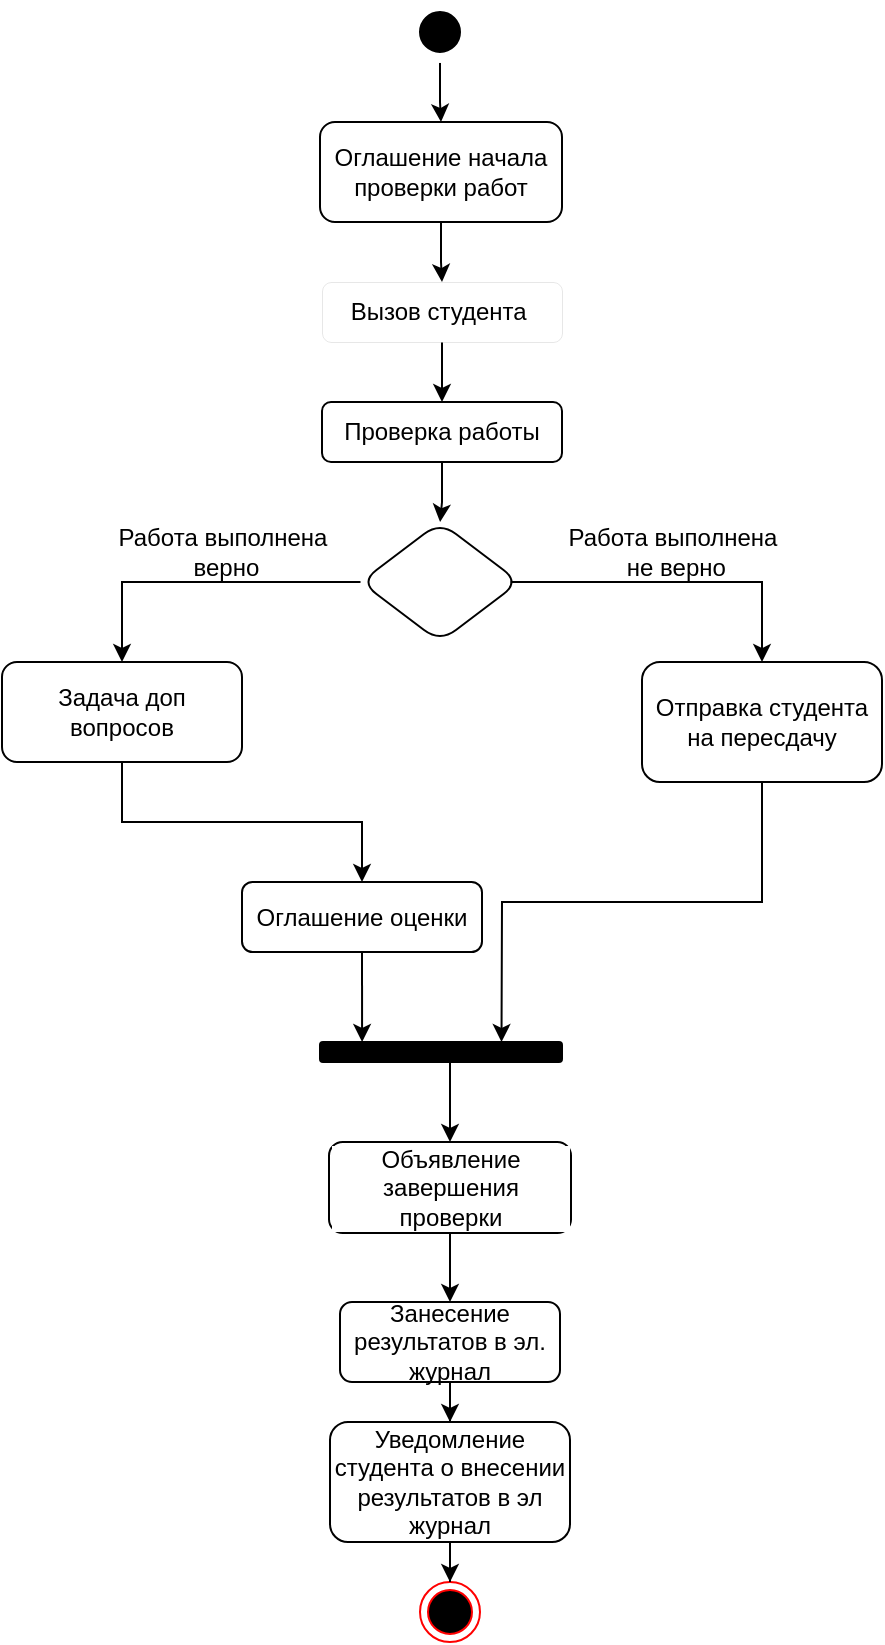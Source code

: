 <mxfile version="20.4.0" type="google"><diagram id="xX55vx6KNMqcFJHp6kXU" name="Страница 1"><mxGraphModel grid="1" page="1" gridSize="10" guides="1" tooltips="1" connect="1" arrows="1" fold="1" pageScale="1" pageWidth="827" pageHeight="1169" math="0" shadow="0"><root><mxCell id="0"/><mxCell id="1" parent="0"/><mxCell id="ph1Yj0pUgKBjUmhJoz3g-6" value="" style="edgeStyle=orthogonalEdgeStyle;rounded=0;orthogonalLoop=1;jettySize=auto;html=1;" edge="1" parent="1" source="ph1Yj0pUgKBjUmhJoz3g-1" target="ph1Yj0pUgKBjUmhJoz3g-4"><mxGeometry relative="1" as="geometry"/></mxCell><mxCell id="ph1Yj0pUgKBjUmhJoz3g-1" value="" style="ellipse;html=1;shape=endState;fillColor=#000000;strokeColor=#FFFFFF;" vertex="1" parent="1"><mxGeometry x="384" y="30" width="30" height="30" as="geometry"/></mxCell><mxCell id="ph1Yj0pUgKBjUmhJoz3g-8" value="" style="edgeStyle=orthogonalEdgeStyle;rounded=0;orthogonalLoop=1;jettySize=auto;html=1;" edge="1" parent="1" source="ph1Yj0pUgKBjUmhJoz3g-4" target="ph1Yj0pUgKBjUmhJoz3g-7"><mxGeometry relative="1" as="geometry"/></mxCell><mxCell id="ph1Yj0pUgKBjUmhJoz3g-4" value="Оглашение начала проверки работ" style="rounded=1;whiteSpace=wrap;html=1;strokeColor=#000000;perimeterSpacing=0;" vertex="1" parent="1"><mxGeometry x="339" y="90" width="121" height="50" as="geometry"/></mxCell><mxCell id="ph1Yj0pUgKBjUmhJoz3g-10" value="" style="edgeStyle=orthogonalEdgeStyle;rounded=0;orthogonalLoop=1;jettySize=auto;html=1;" edge="1" parent="1" source="ph1Yj0pUgKBjUmhJoz3g-7" target="ph1Yj0pUgKBjUmhJoz3g-9"><mxGeometry relative="1" as="geometry"/></mxCell><mxCell id="ph1Yj0pUgKBjUmhJoz3g-7" value="Вызов студента&amp;nbsp;" style="whiteSpace=wrap;html=1;strokeColor=#000000;rounded=1;strokeWidth=0;" vertex="1" parent="1"><mxGeometry x="340" y="170" width="120" height="30" as="geometry"/></mxCell><mxCell id="ph1Yj0pUgKBjUmhJoz3g-14" value="" style="edgeStyle=orthogonalEdgeStyle;rounded=0;orthogonalLoop=1;jettySize=auto;html=1;" edge="1" parent="1" source="ph1Yj0pUgKBjUmhJoz3g-9" target="ph1Yj0pUgKBjUmhJoz3g-13"><mxGeometry relative="1" as="geometry"/></mxCell><mxCell id="ph1Yj0pUgKBjUmhJoz3g-9" value="Проверка работы" style="whiteSpace=wrap;html=1;strokeColor=#000000;rounded=1;strokeWidth=1;" vertex="1" parent="1"><mxGeometry x="340" y="230" width="120" height="30" as="geometry"/></mxCell><mxCell id="ph1Yj0pUgKBjUmhJoz3g-13" value="" style="rhombus;whiteSpace=wrap;html=1;strokeColor=#000000;rounded=1;strokeWidth=1;" vertex="1" parent="1"><mxGeometry x="359.25" y="290" width="79.5" height="60" as="geometry"/></mxCell><mxCell id="ph1Yj0pUgKBjUmhJoz3g-15" value="" style="endArrow=classic;html=1;rounded=0;exitX=0.944;exitY=0.5;exitDx=0;exitDy=0;exitPerimeter=0;" edge="1" parent="1" source="ph1Yj0pUgKBjUmhJoz3g-13" target="ph1Yj0pUgKBjUmhJoz3g-18"><mxGeometry width="50" height="50" relative="1" as="geometry"><mxPoint x="440" y="320" as="sourcePoint"/><mxPoint x="560" y="440" as="targetPoint"/><Array as="points"><mxPoint x="560" y="320"/></Array></mxGeometry></mxCell><mxCell id="ph1Yj0pUgKBjUmhJoz3g-16" value="Работа выполнена&lt;br&gt;&amp;nbsp;не верно" style="text;html=1;align=center;verticalAlign=middle;resizable=0;points=[];autosize=1;strokeColor=none;fillColor=none;" vertex="1" parent="1"><mxGeometry x="450" y="285" width="130" height="40" as="geometry"/></mxCell><mxCell id="ph1Yj0pUgKBjUmhJoz3g-18" value="Отправка студента на пересдачу" style="rounded=1;whiteSpace=wrap;html=1;strokeColor=#000000;strokeWidth=1;" vertex="1" parent="1"><mxGeometry x="500" y="360" width="120" height="60" as="geometry"/></mxCell><mxCell id="ph1Yj0pUgKBjUmhJoz3g-19" value="" style="endArrow=classic;html=1;rounded=0;exitX=0;exitY=0.5;exitDx=0;exitDy=0;" edge="1" parent="1" source="ph1Yj0pUgKBjUmhJoz3g-13"><mxGeometry width="50" height="50" relative="1" as="geometry"><mxPoint x="360" y="380" as="sourcePoint"/><mxPoint x="240" y="360" as="targetPoint"/><Array as="points"><mxPoint x="240" y="320"/></Array></mxGeometry></mxCell><mxCell id="ph1Yj0pUgKBjUmhJoz3g-24" value="" style="edgeStyle=orthogonalEdgeStyle;rounded=0;orthogonalLoop=1;jettySize=auto;html=1;" edge="1" parent="1" source="ph1Yj0pUgKBjUmhJoz3g-20" target="ph1Yj0pUgKBjUmhJoz3g-23"><mxGeometry relative="1" as="geometry"/></mxCell><mxCell id="ph1Yj0pUgKBjUmhJoz3g-20" value="Задача доп вопросов" style="rounded=1;whiteSpace=wrap;html=1;strokeColor=#000000;strokeWidth=1;" vertex="1" parent="1"><mxGeometry x="180" y="360" width="120" height="50" as="geometry"/></mxCell><mxCell id="ph1Yj0pUgKBjUmhJoz3g-21" value="Работа выполнена&lt;br&gt;&amp;nbsp;верно" style="text;html=1;align=center;verticalAlign=middle;resizable=0;points=[];autosize=1;strokeColor=none;fillColor=none;" vertex="1" parent="1"><mxGeometry x="225" y="285" width="130" height="40" as="geometry"/></mxCell><mxCell id="ph1Yj0pUgKBjUmhJoz3g-23" value="Оглашение оценки" style="whiteSpace=wrap;html=1;strokeColor=#000000;rounded=1;strokeWidth=1;" vertex="1" parent="1"><mxGeometry x="300" y="470" width="120" height="35" as="geometry"/></mxCell><mxCell id="JeJK2rhseZjS7QEwflkE-14" value="" style="edgeStyle=orthogonalEdgeStyle;rounded=0;orthogonalLoop=1;jettySize=auto;html=1;" edge="1" parent="1" source="ph1Yj0pUgKBjUmhJoz3g-25" target="ph1Yj0pUgKBjUmhJoz3g-30"><mxGeometry relative="1" as="geometry"><Array as="points"><mxPoint x="404" y="570"/><mxPoint x="404" y="570"/></Array></mxGeometry></mxCell><mxCell id="ph1Yj0pUgKBjUmhJoz3g-25" value="" style="whiteSpace=wrap;html=1;strokeColor=#000000;rounded=1;strokeWidth=1;fillColor=#000000;" vertex="1" parent="1"><mxGeometry x="339" y="550" width="121" height="10" as="geometry"/></mxCell><mxCell id="ph1Yj0pUgKBjUmhJoz3g-27" value="" style="endArrow=classic;html=1;rounded=0;exitX=0.5;exitY=1;exitDx=0;exitDy=0;entryX=0.75;entryY=0;entryDx=0;entryDy=0;" edge="1" parent="1" source="ph1Yj0pUgKBjUmhJoz3g-18" target="ph1Yj0pUgKBjUmhJoz3g-25"><mxGeometry width="50" height="50" relative="1" as="geometry"><mxPoint x="360" y="480" as="sourcePoint"/><mxPoint x="440" y="480" as="targetPoint"/><Array as="points"><mxPoint x="560" y="480"/><mxPoint x="430" y="480"/></Array></mxGeometry></mxCell><mxCell id="ph1Yj0pUgKBjUmhJoz3g-30" value="Объявление завершения проверки" style="rounded=1;whiteSpace=wrap;html=1;labelBackgroundColor=#FFFFFF;strokeColor=#000000;strokeWidth=1;fillColor=#FFFFFF;" vertex="1" parent="1"><mxGeometry x="343.5" y="600" width="121" height="45.5" as="geometry"/></mxCell><mxCell id="ph1Yj0pUgKBjUmhJoz3g-32" value="" style="ellipse;html=1;shape=endState;fillColor=#000000;strokeColor=#ff0000;rounded=1;labelBackgroundColor=#FFFFFF;strokeWidth=1;" vertex="1" parent="1"><mxGeometry x="389" y="820" width="30" height="30" as="geometry"/></mxCell><mxCell id="JeJK2rhseZjS7QEwflkE-18" value="" style="edgeStyle=orthogonalEdgeStyle;rounded=0;orthogonalLoop=1;jettySize=auto;html=1;" edge="1" parent="1" source="JeJK2rhseZjS7QEwflkE-7" target="JeJK2rhseZjS7QEwflkE-13"><mxGeometry relative="1" as="geometry"/></mxCell><mxCell id="JeJK2rhseZjS7QEwflkE-7" value="Занесение результатов в эл. журнал" style="rounded=1;whiteSpace=wrap;html=1;" vertex="1" parent="1"><mxGeometry x="349" y="680" width="110" height="40" as="geometry"/></mxCell><mxCell id="JeJK2rhseZjS7QEwflkE-9" value="" style="endArrow=classic;html=1;rounded=0;exitX=0.5;exitY=1;exitDx=0;exitDy=0;entryX=0.174;entryY=0;entryDx=0;entryDy=0;entryPerimeter=0;" edge="1" parent="1" source="ph1Yj0pUgKBjUmhJoz3g-23" target="ph1Yj0pUgKBjUmhJoz3g-25"><mxGeometry width="50" height="50" relative="1" as="geometry"><mxPoint x="370" y="570" as="sourcePoint"/><mxPoint x="420" y="520" as="targetPoint"/></mxGeometry></mxCell><mxCell id="JeJK2rhseZjS7QEwflkE-19" value="" style="edgeStyle=orthogonalEdgeStyle;rounded=0;orthogonalLoop=1;jettySize=auto;html=1;" edge="1" parent="1" source="JeJK2rhseZjS7QEwflkE-13" target="ph1Yj0pUgKBjUmhJoz3g-32"><mxGeometry relative="1" as="geometry"/></mxCell><mxCell id="JeJK2rhseZjS7QEwflkE-13" value="Уведомление студента о внесении результатов в эл журнал" style="rounded=1;whiteSpace=wrap;html=1;" vertex="1" parent="1"><mxGeometry x="344" y="740" width="120" height="60" as="geometry"/></mxCell><mxCell id="JeJK2rhseZjS7QEwflkE-17" value="" style="endArrow=classic;html=1;rounded=0;exitX=0.5;exitY=1;exitDx=0;exitDy=0;entryX=0.5;entryY=0;entryDx=0;entryDy=0;" edge="1" parent="1" source="ph1Yj0pUgKBjUmhJoz3g-30" target="JeJK2rhseZjS7QEwflkE-7"><mxGeometry width="50" height="50" relative="1" as="geometry"><mxPoint x="390" y="710" as="sourcePoint"/><mxPoint x="440" y="660" as="targetPoint"/></mxGeometry></mxCell></root></mxGraphModel></diagram></mxfile>